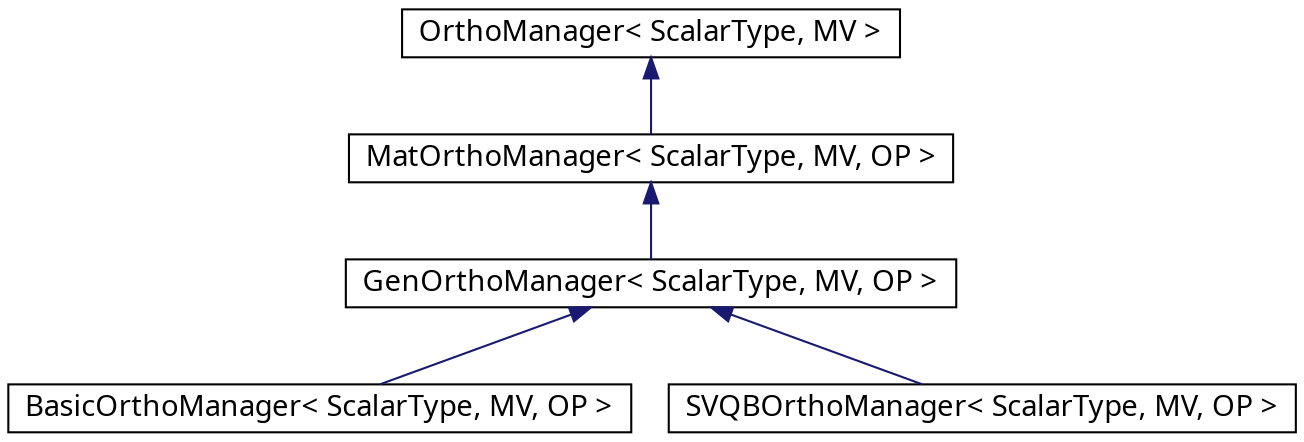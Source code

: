 digraph G
{
  edge [fontname="./Helvetica.ttf",fontsize=10,labelfontname="./Helvetica.ttf",labelfontsize=10];
  node [fontname="./Helvetica.ttf",fontsize=14,shape=record];
  Node1 [label="OrthoManager\< ScalarType, MV \>",height=0.2,width=0.4,color="black", fillcolor="white", style="filled" fontcolor="black"];
  Node1 -> Node2 [dir=back,color="midnightblue",fontsize=10,style="solid",fontname="./Helvetica.ttf"];
  Node2 [label="MatOrthoManager\< ScalarType, MV, OP \>",height=0.2,width=0.4,color="black", fillcolor="white", style="filled",URL="$classAnasazi_1_1MatOrthoManager.html"];
  Node2 -> Node3 [dir=back,color="midnightblue",fontsize=10,style="solid",fontname="./Helvetica.ttf"];
  Node3 [label="GenOrthoManager\< ScalarType, MV, OP \>",height=0.2,width=0.4,color="black", fillcolor="white", style="filled",URL="$classAnasazi_1_1MatOrthoManager.html"];
  Node3 -> Node4 [dir=back,color="midnightblue",fontsize=10,style="solid",fontname="./Helvetica.ttf"];
  Node4 [label="BasicOrthoManager\< ScalarType, MV, OP \>",height=0.2,width=0.4,color="black", fillcolor="white", style="filled",URL="$classAnasazi_1_1BasicOrthoManager.html"];
  Node3 -> Node5 [dir=back,color="midnightblue",fontsize=10,style="solid",fontname="./Helvetica.ttf"];
  Node5 [label="SVQBOrthoManager\< ScalarType, MV, OP \>",height=0.2,width=0.4,color="black", fillcolor="white", style="filled",URL="$classAnasazi_1_1SVQBOrthoManager.html"];
}

